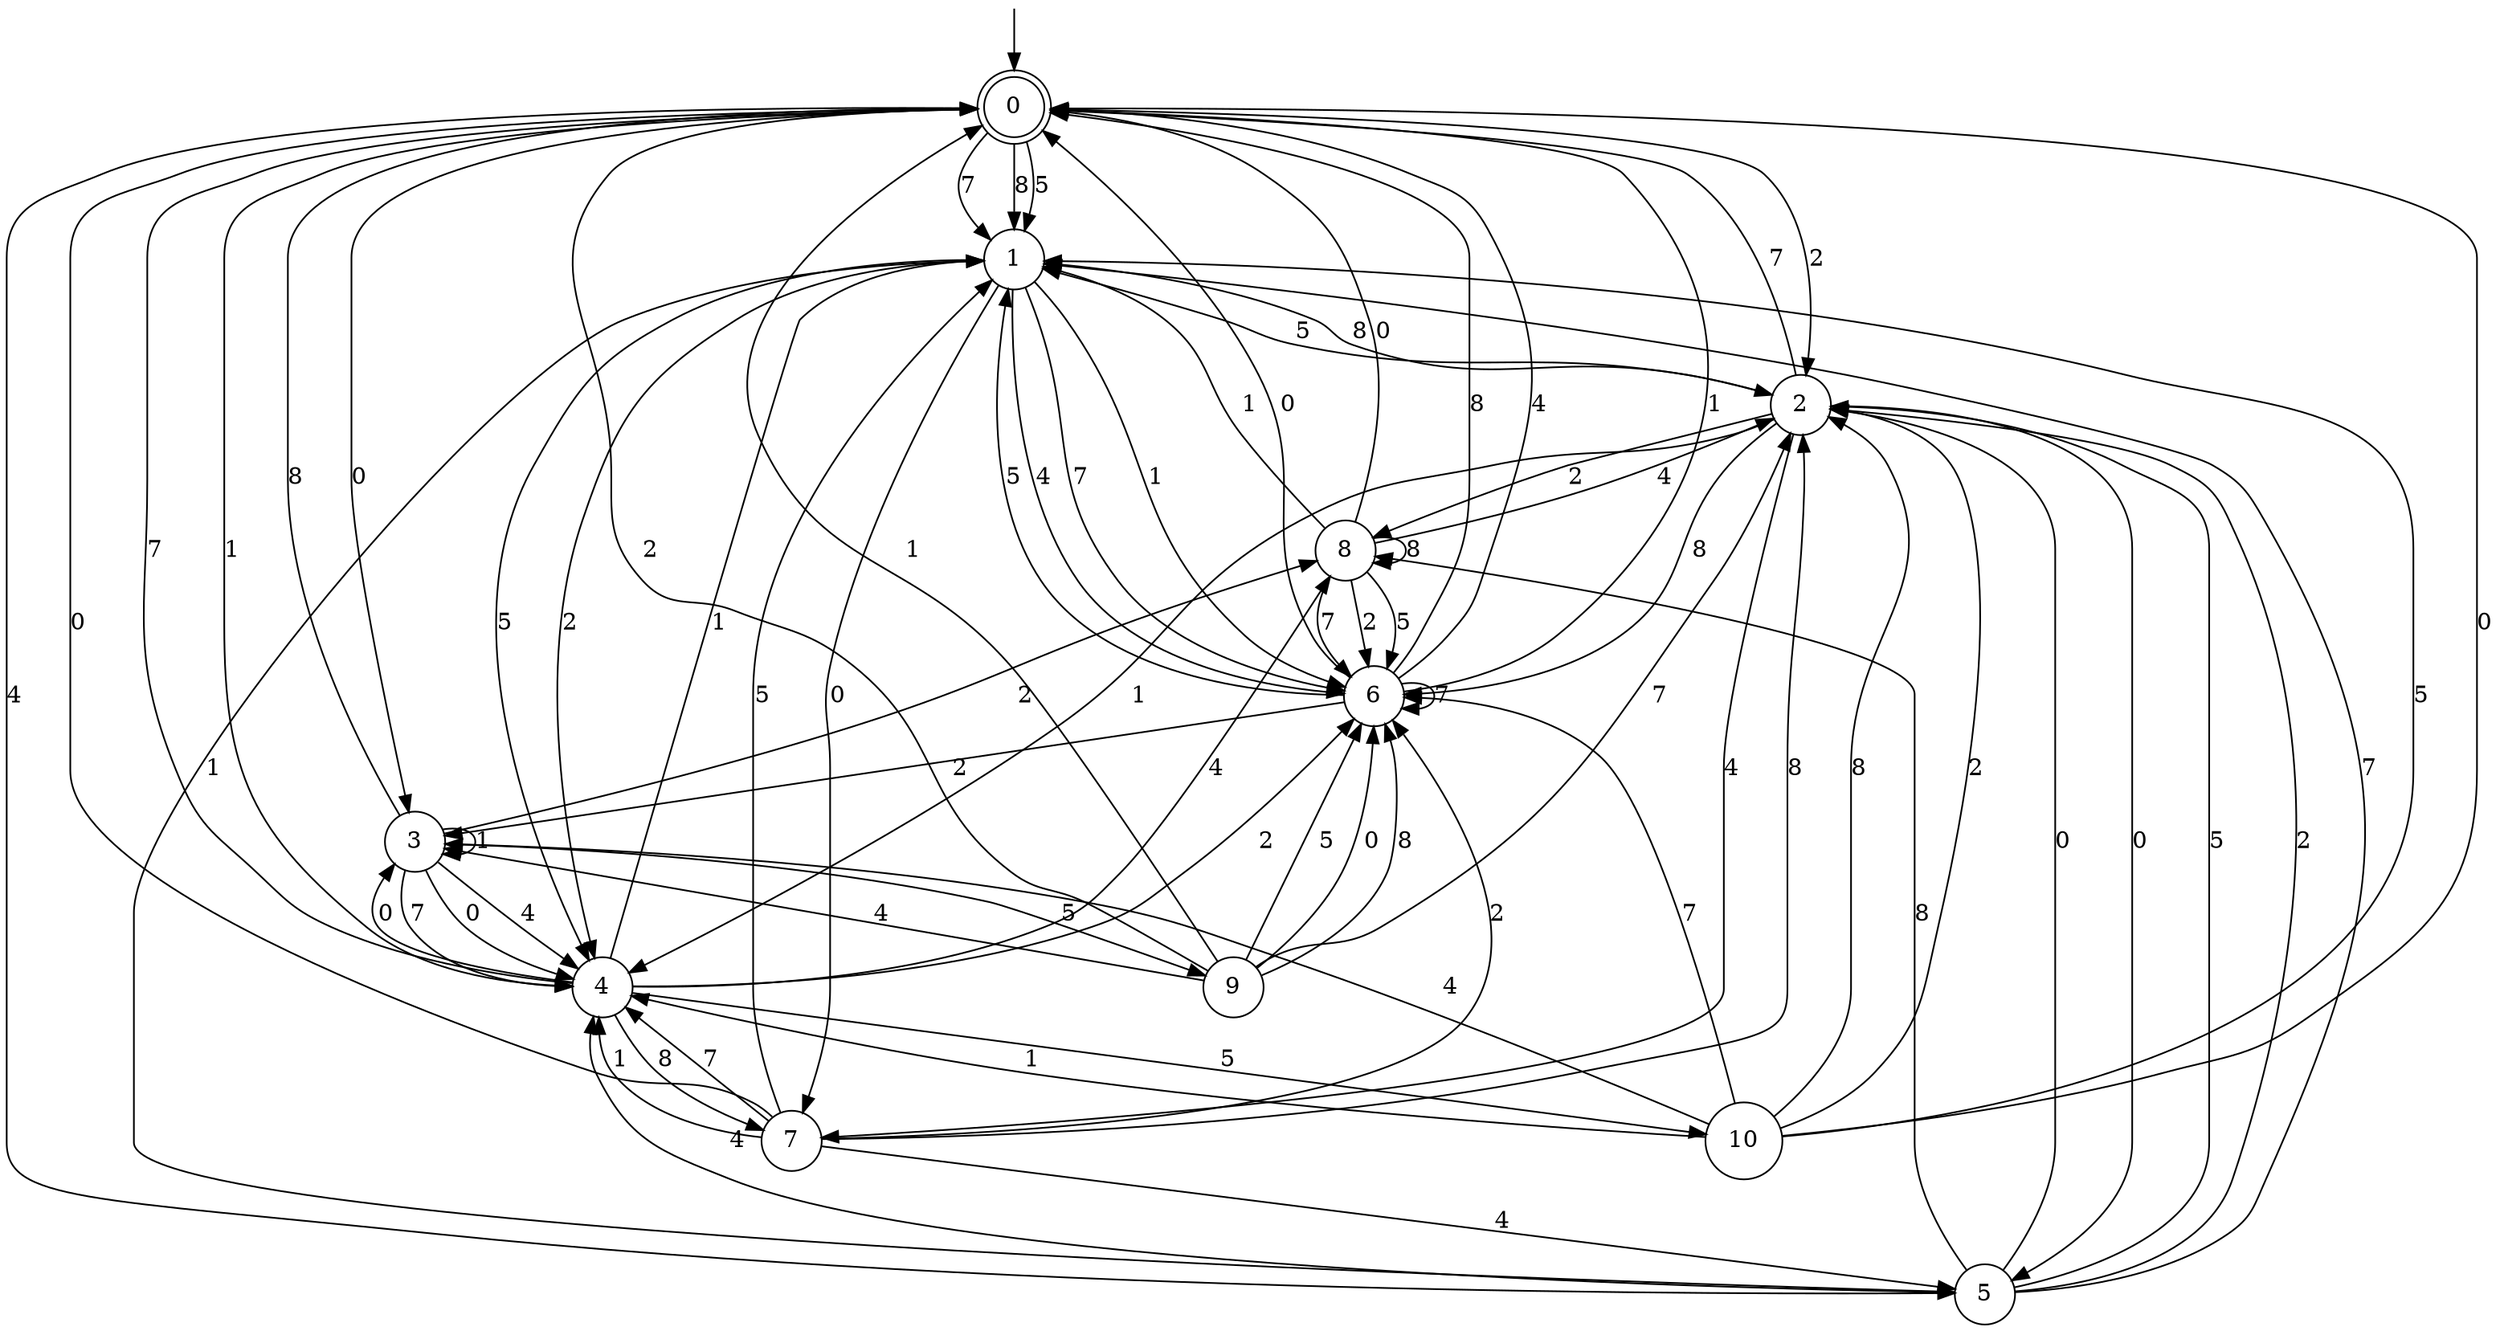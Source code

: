 digraph g {

	s0 [shape="doublecircle" label="0"];
	s1 [shape="circle" label="1"];
	s2 [shape="circle" label="2"];
	s3 [shape="circle" label="3"];
	s4 [shape="circle" label="4"];
	s5 [shape="circle" label="5"];
	s6 [shape="circle" label="6"];
	s7 [shape="circle" label="7"];
	s8 [shape="circle" label="8"];
	s9 [shape="circle" label="9"];
	s10 [shape="circle" label="10"];
	s0 -> s1 [label="5"];
	s0 -> s1 [label="7"];
	s0 -> s2 [label="2"];
	s0 -> s3 [label="0"];
	s0 -> s4 [label="1"];
	s0 -> s1 [label="8"];
	s0 -> s5 [label="4"];
	s1 -> s4 [label="5"];
	s1 -> s6 [label="7"];
	s1 -> s4 [label="2"];
	s1 -> s7 [label="0"];
	s1 -> s6 [label="1"];
	s1 -> s2 [label="8"];
	s1 -> s6 [label="4"];
	s2 -> s1 [label="5"];
	s2 -> s0 [label="7"];
	s2 -> s8 [label="2"];
	s2 -> s5 [label="0"];
	s2 -> s4 [label="1"];
	s2 -> s6 [label="8"];
	s2 -> s7 [label="4"];
	s3 -> s9 [label="5"];
	s3 -> s4 [label="7"];
	s3 -> s8 [label="2"];
	s3 -> s4 [label="0"];
	s3 -> s3 [label="1"];
	s3 -> s0 [label="8"];
	s3 -> s4 [label="4"];
	s4 -> s10 [label="5"];
	s4 -> s0 [label="7"];
	s4 -> s6 [label="2"];
	s4 -> s3 [label="0"];
	s4 -> s1 [label="1"];
	s4 -> s7 [label="8"];
	s4 -> s8 [label="4"];
	s5 -> s2 [label="5"];
	s5 -> s1 [label="7"];
	s5 -> s2 [label="2"];
	s5 -> s2 [label="0"];
	s5 -> s1 [label="1"];
	s5 -> s8 [label="8"];
	s5 -> s4 [label="4"];
	s6 -> s1 [label="5"];
	s6 -> s6 [label="7"];
	s6 -> s3 [label="2"];
	s6 -> s0 [label="0"];
	s6 -> s0 [label="1"];
	s6 -> s0 [label="8"];
	s6 -> s0 [label="4"];
	s7 -> s1 [label="5"];
	s7 -> s4 [label="7"];
	s7 -> s6 [label="2"];
	s7 -> s0 [label="0"];
	s7 -> s4 [label="1"];
	s7 -> s2 [label="8"];
	s7 -> s5 [label="4"];
	s8 -> s6 [label="5"];
	s8 -> s6 [label="7"];
	s8 -> s6 [label="2"];
	s8 -> s0 [label="0"];
	s8 -> s1 [label="1"];
	s8 -> s8 [label="8"];
	s8 -> s2 [label="4"];
	s9 -> s6 [label="5"];
	s9 -> s2 [label="7"];
	s9 -> s0 [label="2"];
	s9 -> s6 [label="0"];
	s9 -> s0 [label="1"];
	s9 -> s6 [label="8"];
	s9 -> s3 [label="4"];
	s10 -> s1 [label="5"];
	s10 -> s6 [label="7"];
	s10 -> s2 [label="2"];
	s10 -> s0 [label="0"];
	s10 -> s4 [label="1"];
	s10 -> s2 [label="8"];
	s10 -> s3 [label="4"];

__start0 [label="" shape="none" width="0" height="0"];
__start0 -> s0;

}
